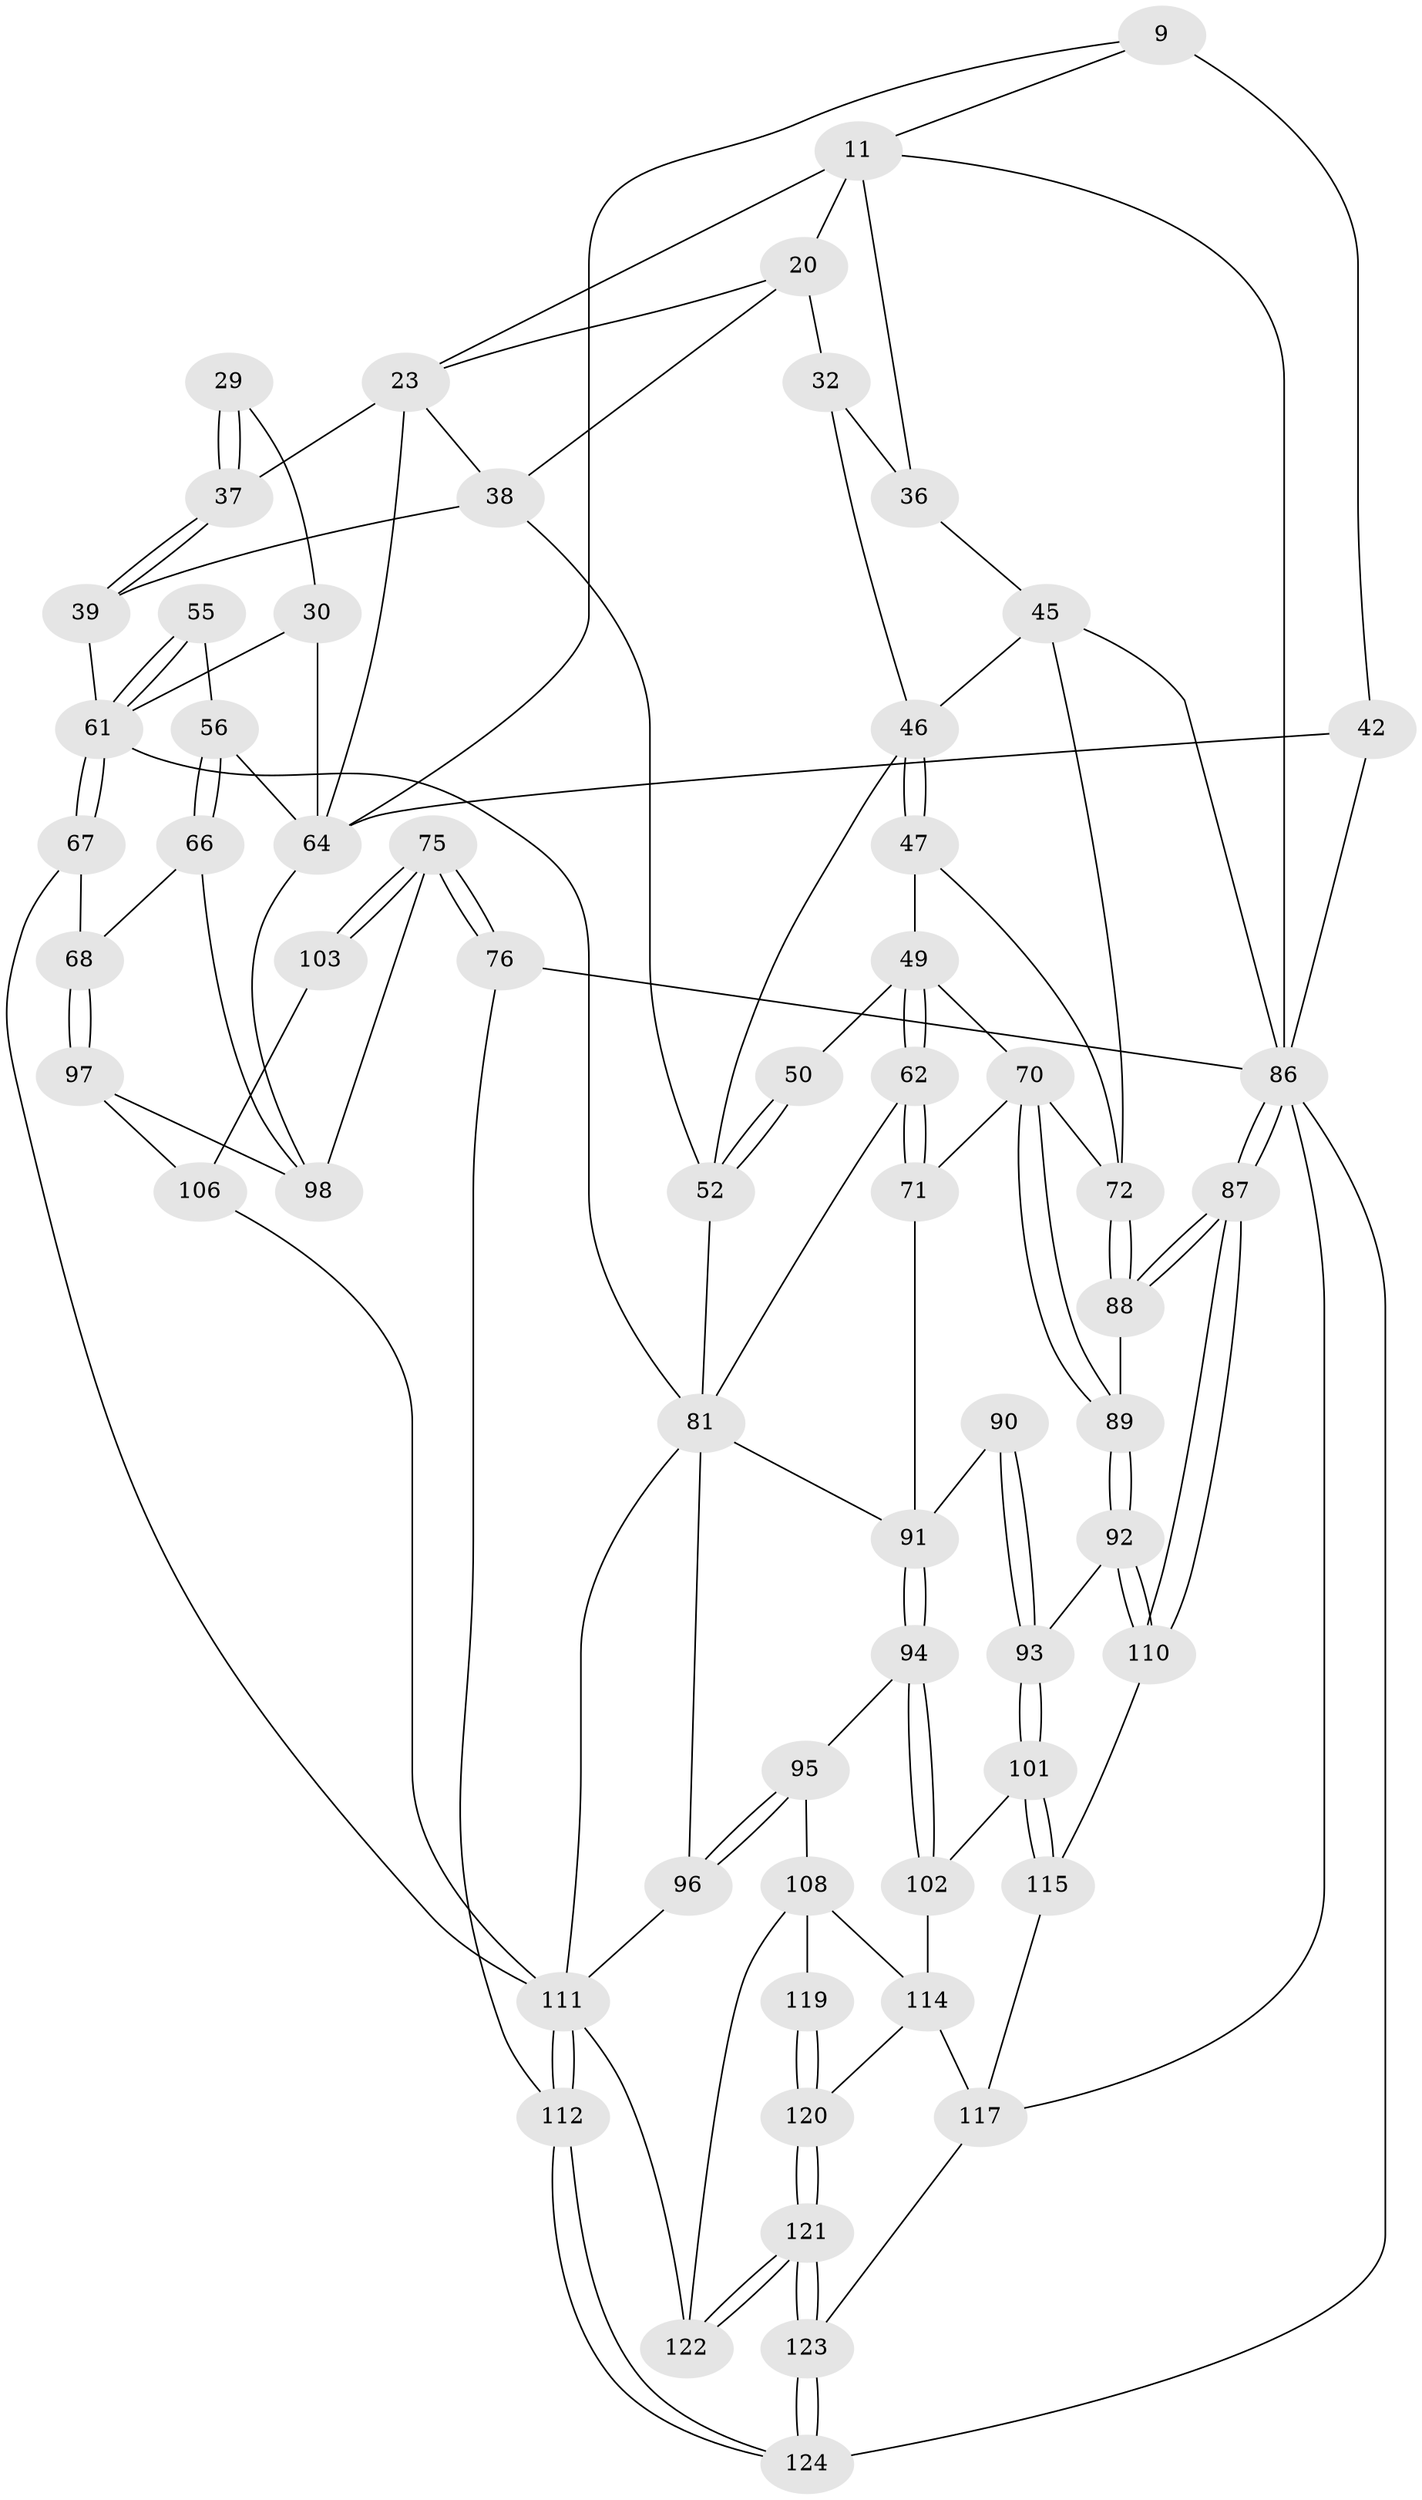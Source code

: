 // original degree distribution, {3: 0.016129032258064516, 4: 0.22580645161290322, 5: 0.5483870967741935, 6: 0.20967741935483872}
// Generated by graph-tools (version 1.1) at 2025/04/03/04/25 22:04:26]
// undirected, 62 vertices, 138 edges
graph export_dot {
graph [start="1"]
  node [color=gray90,style=filled];
  9 [pos="+0+0",super="+8"];
  11 [pos="+1+0",super="+10+4+3+5"];
  20 [pos="+0.7510215717905833+0.07689803236111467",super="+18"];
  23 [pos="+0.4484060583737467+0.10184470998694409",super="+19+15"];
  29 [pos="+0.2908025675989346+0.25985673986778374"];
  30 [pos="+0.22767499339350808+0.2818742897473661"];
  32 [pos="+0.8537127342739238+0.25523824175422805",super="+21"];
  36 [pos="+0.9645978834539496+0.2400647132902095",super="+22"];
  37 [pos="+0.4924424398771629+0.2936248132895644",super="+24+25"];
  38 [pos="+0.5311440748705383+0.29497476218371677",super="+27+28"];
  39 [pos="+0.494289915536544+0.29490005334315283"];
  42 [pos="+0+0.26783448199076665",super="+13"];
  45 [pos="+1+0.33638115736548396",super="+44"];
  46 [pos="+0.8816371172145325+0.3228973674478608",super="+33"];
  47 [pos="+0.947684557932637+0.3794630519999558"];
  49 [pos="+0.795478375916653+0.39036594324372614",super="+48"];
  50 [pos="+0.7839276191076069+0.3426361773588492"];
  52 [pos="+0.6011395851079023+0.3809130085410954",super="+43+35+34"];
  55 [pos="+0.3257112306567256+0.47160119311769877"];
  56 [pos="+0.16906867881476026+0.4216142895253778"];
  61 [pos="+0.32711505854160655+0.4743269939324947",super="+60+53+54"];
  62 [pos="+0.7086803059969121+0.5166921776853494"];
  64 [pos="+0+0.6037002814694423",super="+41"];
  66 [pos="+0.12603048135637943+0.5239188269904451"];
  67 [pos="+0.32837125604279926+0.5919898311022886"];
  68 [pos="+0.25667276372272585+0.597998949796187"];
  70 [pos="+0.8466963831011216+0.5696484864030639",super="+69"];
  71 [pos="+0.7977218756543933+0.583015552705988"];
  72 [pos="+1+0.5040823797621639",super="+51"];
  75 [pos="+0+0.9031983487377623"];
  76 [pos="+0+0.9052138929348499"];
  81 [pos="+0.5654003828156746+0.6205384801971916",super="+58+59+57+63+80"];
  86 [pos="+1+1",super="+12+77"];
  87 [pos="+1+0.9860842117133064"];
  88 [pos="+1+0.556201781218076"];
  89 [pos="+0.9082236504430524+0.656006707618197"];
  90 [pos="+0.756773624218042+0.6621951903123104"];
  91 [pos="+0.6928603480328784+0.6565097060859547",super="+85"];
  92 [pos="+0.912225063975961+0.7911389980770113"];
  93 [pos="+0.7732431930150201+0.773313306955936"];
  94 [pos="+0.5889283503303756+0.7751218127193504"];
  95 [pos="+0.5838531308202533+0.7747856190273726"];
  96 [pos="+0.5806589687773468+0.7673524604419275",super="+82"];
  97 [pos="+0.20979491396682215+0.685891376174948"];
  98 [pos="+0.17343101078453096+0.6811809716925411",super="+74+65"];
  101 [pos="+0.7235712498571013+0.8101828853111473"];
  102 [pos="+0.7225618264822617+0.8102868278021346"];
  103 [pos="+0.13842846241559317+0.7679110672207703"];
  106 [pos="+0.2694398142352907+0.8038835930184088",super="+99+100"];
  108 [pos="+0.45623076383919015+0.8644963763871056",super="+107"];
  110 [pos="+0.9379092077785889+0.8115358924719623"];
  111 [pos="+0.2949172261034896+0.8792309484979631",super="+105+104+84"];
  112 [pos="+0.28450323378716696+0.8898769338218785"];
  114 [pos="+0.6244749694549754+0.9705671698387175",super="+113"];
  115 [pos="+0.785206160772895+0.9683083136436664"];
  117 [pos="+0.73505513781768+1",super="+116"];
  119 [pos="+0.4857064601723991+0.9070428928495711"];
  120 [pos="+0.5074371303243866+1",super="+118"];
  121 [pos="+0.4494141747058923+1"];
  122 [pos="+0.4149813100215832+0.8819361586776396",super="+109"];
  123 [pos="+0.4484634341294687+1"];
  124 [pos="+0.2479373753815102+1"];
  9 -- 42 [weight=2];
  9 -- 11;
  9 -- 64;
  11 -- 86;
  11 -- 20 [weight=2];
  11 -- 23;
  11 -- 36;
  20 -- 38 [weight=2];
  20 -- 23;
  20 -- 32;
  23 -- 37 [weight=2];
  23 -- 38;
  23 -- 64 [weight=2];
  29 -- 30;
  29 -- 37 [weight=2];
  29 -- 37;
  30 -- 64;
  30 -- 61;
  32 -- 36 [weight=2];
  32 -- 46;
  36 -- 45;
  37 -- 39;
  37 -- 39;
  38 -- 39;
  38 -- 52 [weight=2];
  39 -- 61;
  42 -- 86 [weight=2];
  42 -- 64;
  45 -- 86;
  45 -- 72;
  45 -- 46;
  46 -- 47;
  46 -- 47;
  46 -- 52;
  47 -- 49;
  47 -- 72;
  49 -- 50;
  49 -- 62;
  49 -- 62;
  49 -- 70;
  50 -- 52 [weight=2];
  50 -- 52;
  52 -- 81;
  55 -- 56;
  55 -- 61 [weight=2];
  55 -- 61;
  56 -- 66;
  56 -- 66;
  56 -- 64;
  61 -- 67;
  61 -- 67;
  61 -- 81;
  62 -- 71;
  62 -- 71;
  62 -- 81;
  64 -- 98 [weight=2];
  66 -- 68;
  66 -- 98;
  67 -- 68;
  67 -- 111;
  68 -- 97;
  68 -- 97;
  70 -- 71;
  70 -- 89;
  70 -- 89;
  70 -- 72;
  71 -- 91;
  72 -- 88;
  72 -- 88;
  75 -- 76;
  75 -- 76;
  75 -- 103;
  75 -- 103;
  75 -- 98;
  76 -- 112;
  76 -- 86;
  81 -- 91 [weight=2];
  81 -- 96 [weight=2];
  81 -- 111;
  86 -- 87;
  86 -- 87;
  86 -- 124;
  86 -- 117;
  87 -- 88;
  87 -- 88;
  87 -- 110;
  87 -- 110;
  88 -- 89;
  89 -- 92;
  89 -- 92;
  90 -- 91 [weight=2];
  90 -- 93;
  90 -- 93;
  91 -- 94;
  91 -- 94;
  92 -- 93;
  92 -- 110;
  92 -- 110;
  93 -- 101;
  93 -- 101;
  94 -- 95;
  94 -- 102;
  94 -- 102;
  95 -- 96;
  95 -- 96;
  95 -- 108;
  96 -- 111;
  97 -- 98;
  97 -- 106;
  101 -- 102;
  101 -- 115;
  101 -- 115;
  102 -- 114;
  103 -- 106 [weight=2];
  106 -- 111 [weight=2];
  108 -- 119;
  108 -- 122;
  108 -- 114;
  110 -- 115;
  111 -- 112;
  111 -- 112;
  111 -- 122 [weight=2];
  112 -- 124;
  112 -- 124;
  114 -- 120;
  114 -- 117;
  115 -- 117;
  117 -- 123;
  119 -- 120 [weight=2];
  119 -- 120;
  120 -- 121;
  120 -- 121;
  121 -- 122;
  121 -- 122;
  121 -- 123;
  121 -- 123;
  123 -- 124;
  123 -- 124;
}
